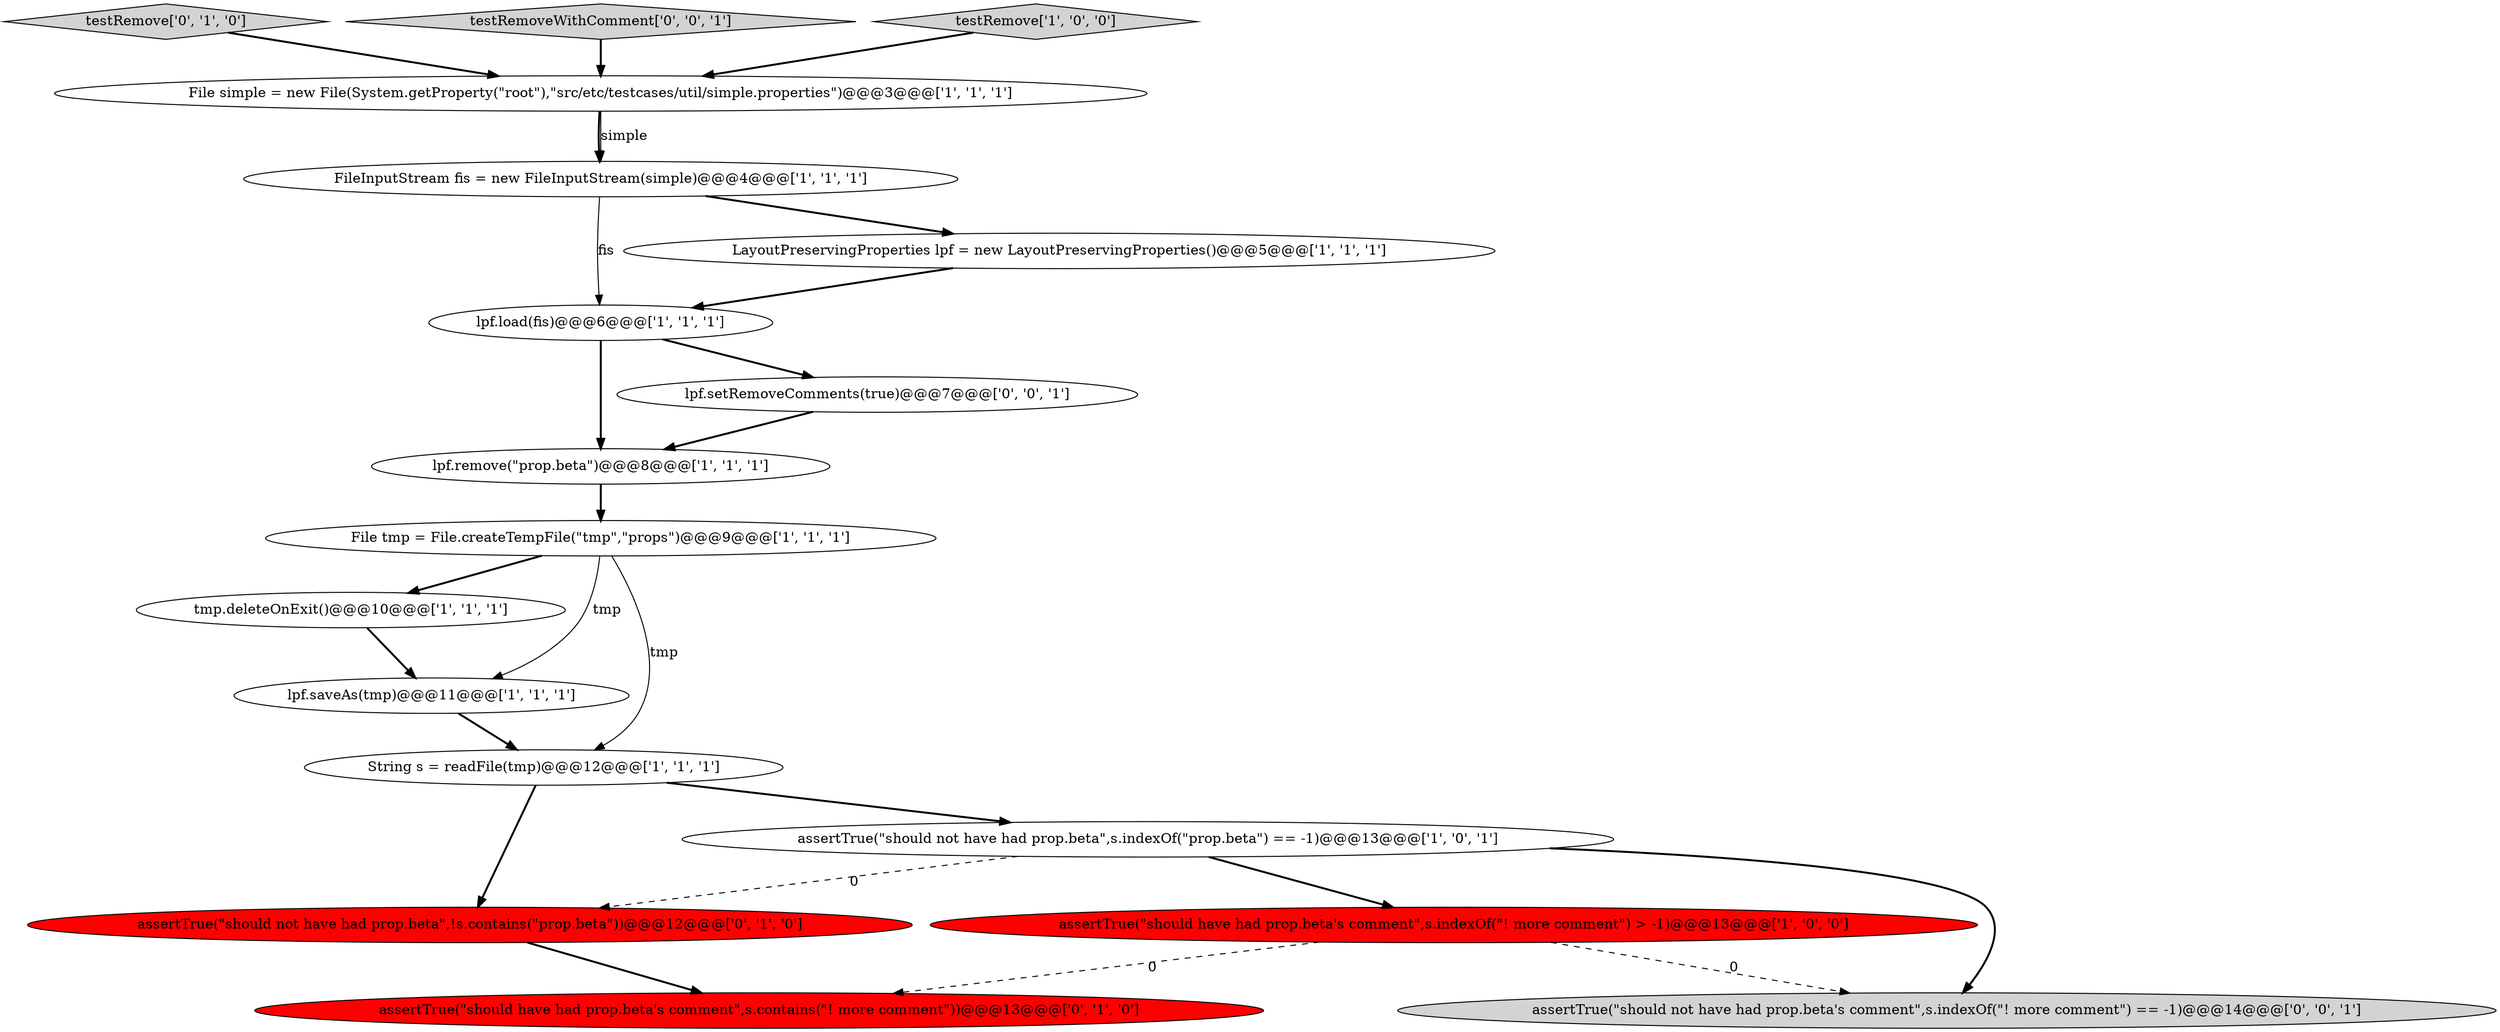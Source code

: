 digraph {
16 [style = filled, label = "assertTrue(\"should not have had prop.beta's comment\",s.indexOf(\"! more comment\") == -1)@@@14@@@['0', '0', '1']", fillcolor = lightgray, shape = ellipse image = "AAA0AAABBB3BBB"];
4 [style = filled, label = "lpf.load(fis)@@@6@@@['1', '1', '1']", fillcolor = white, shape = ellipse image = "AAA0AAABBB1BBB"];
14 [style = filled, label = "testRemove['0', '1', '0']", fillcolor = lightgray, shape = diamond image = "AAA0AAABBB2BBB"];
0 [style = filled, label = "File tmp = File.createTempFile(\"tmp\",\"props\")@@@9@@@['1', '1', '1']", fillcolor = white, shape = ellipse image = "AAA0AAABBB1BBB"];
13 [style = filled, label = "assertTrue(\"should not have had prop.beta\",!s.contains(\"prop.beta\"))@@@12@@@['0', '1', '0']", fillcolor = red, shape = ellipse image = "AAA1AAABBB2BBB"];
12 [style = filled, label = "assertTrue(\"should have had prop.beta's comment\",s.contains(\"! more comment\"))@@@13@@@['0', '1', '0']", fillcolor = red, shape = ellipse image = "AAA1AAABBB2BBB"];
15 [style = filled, label = "testRemoveWithComment['0', '0', '1']", fillcolor = lightgray, shape = diamond image = "AAA0AAABBB3BBB"];
11 [style = filled, label = "assertTrue(\"should not have had prop.beta\",s.indexOf(\"prop.beta\") == -1)@@@13@@@['1', '0', '1']", fillcolor = white, shape = ellipse image = "AAA0AAABBB1BBB"];
7 [style = filled, label = "lpf.saveAs(tmp)@@@11@@@['1', '1', '1']", fillcolor = white, shape = ellipse image = "AAA0AAABBB1BBB"];
9 [style = filled, label = "LayoutPreservingProperties lpf = new LayoutPreservingProperties()@@@5@@@['1', '1', '1']", fillcolor = white, shape = ellipse image = "AAA0AAABBB1BBB"];
2 [style = filled, label = "File simple = new File(System.getProperty(\"root\"),\"src/etc/testcases/util/simple.properties\")@@@3@@@['1', '1', '1']", fillcolor = white, shape = ellipse image = "AAA0AAABBB1BBB"];
5 [style = filled, label = "tmp.deleteOnExit()@@@10@@@['1', '1', '1']", fillcolor = white, shape = ellipse image = "AAA0AAABBB1BBB"];
3 [style = filled, label = "assertTrue(\"should have had prop.beta's comment\",s.indexOf(\"! more comment\") > -1)@@@13@@@['1', '0', '0']", fillcolor = red, shape = ellipse image = "AAA1AAABBB1BBB"];
6 [style = filled, label = "lpf.remove(\"prop.beta\")@@@8@@@['1', '1', '1']", fillcolor = white, shape = ellipse image = "AAA0AAABBB1BBB"];
17 [style = filled, label = "lpf.setRemoveComments(true)@@@7@@@['0', '0', '1']", fillcolor = white, shape = ellipse image = "AAA0AAABBB3BBB"];
8 [style = filled, label = "FileInputStream fis = new FileInputStream(simple)@@@4@@@['1', '1', '1']", fillcolor = white, shape = ellipse image = "AAA0AAABBB1BBB"];
10 [style = filled, label = "String s = readFile(tmp)@@@12@@@['1', '1', '1']", fillcolor = white, shape = ellipse image = "AAA0AAABBB1BBB"];
1 [style = filled, label = "testRemove['1', '0', '0']", fillcolor = lightgray, shape = diamond image = "AAA0AAABBB1BBB"];
11->16 [style = bold, label=""];
15->2 [style = bold, label=""];
4->17 [style = bold, label=""];
17->6 [style = bold, label=""];
4->6 [style = bold, label=""];
7->10 [style = bold, label=""];
0->10 [style = solid, label="tmp"];
9->4 [style = bold, label=""];
6->0 [style = bold, label=""];
11->13 [style = dashed, label="0"];
13->12 [style = bold, label=""];
3->12 [style = dashed, label="0"];
10->13 [style = bold, label=""];
11->3 [style = bold, label=""];
0->7 [style = solid, label="tmp"];
8->4 [style = solid, label="fis"];
8->9 [style = bold, label=""];
5->7 [style = bold, label=""];
1->2 [style = bold, label=""];
14->2 [style = bold, label=""];
3->16 [style = dashed, label="0"];
2->8 [style = bold, label=""];
0->5 [style = bold, label=""];
10->11 [style = bold, label=""];
2->8 [style = solid, label="simple"];
}
